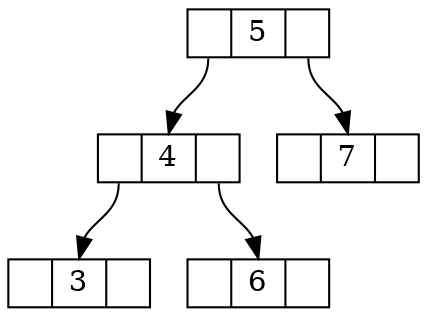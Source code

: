 digraph foogrph {
  node [shape = record,height=.1];
  node5[label = "<left> |<center> 5|<right> "];
  "node5":left -> "node4":center;
  node4[label = "<left> |<center> 4|<right> "];
  "node4":left -> "node3":center;
  node3[label = "<left> |<center> 3|<right> "];
  "node4":right -> "node6":center;
  node6[label = "<left> |<center> 6|<right> "];
  "node5":right -> "node7":center;
  node7[label = "<left> |<center> 7|<right> "];
}

